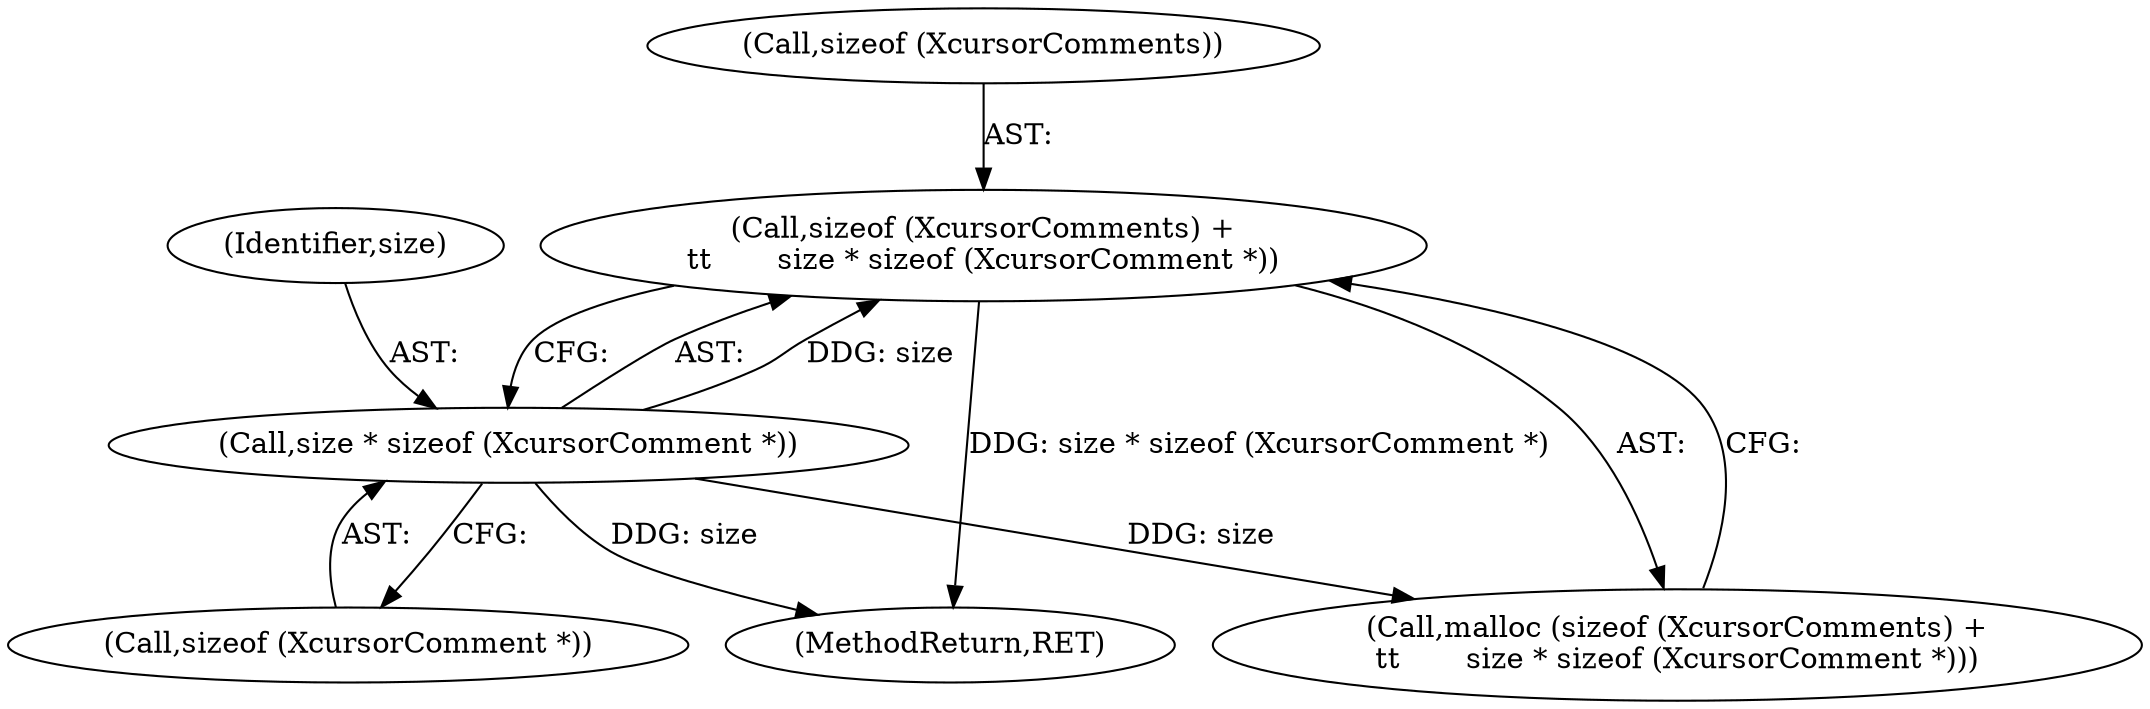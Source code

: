 digraph "0_xcursor_4794b5dd34688158fb51a2943032569d3780c4b8@API" {
"1000149" [label="(Call,sizeof (XcursorComments) +\n\t\t       size * sizeof (XcursorComment *))"];
"1000152" [label="(Call,size * sizeof (XcursorComment *))"];
"1000152" [label="(Call,size * sizeof (XcursorComment *))"];
"1000148" [label="(Call,malloc (sizeof (XcursorComments) +\n\t\t       size * sizeof (XcursorComment *)))"];
"1000150" [label="(Call,sizeof (XcursorComments))"];
"1000149" [label="(Call,sizeof (XcursorComments) +\n\t\t       size * sizeof (XcursorComment *))"];
"1000153" [label="(Identifier,size)"];
"1000154" [label="(Call,sizeof (XcursorComment *))"];
"1001171" [label="(MethodReturn,RET)"];
"1000149" -> "1000148"  [label="AST: "];
"1000149" -> "1000152"  [label="CFG: "];
"1000150" -> "1000149"  [label="AST: "];
"1000152" -> "1000149"  [label="AST: "];
"1000148" -> "1000149"  [label="CFG: "];
"1000149" -> "1001171"  [label="DDG: size * sizeof (XcursorComment *)"];
"1000152" -> "1000149"  [label="DDG: size"];
"1000152" -> "1000154"  [label="CFG: "];
"1000153" -> "1000152"  [label="AST: "];
"1000154" -> "1000152"  [label="AST: "];
"1000152" -> "1001171"  [label="DDG: size"];
"1000152" -> "1000148"  [label="DDG: size"];
}
